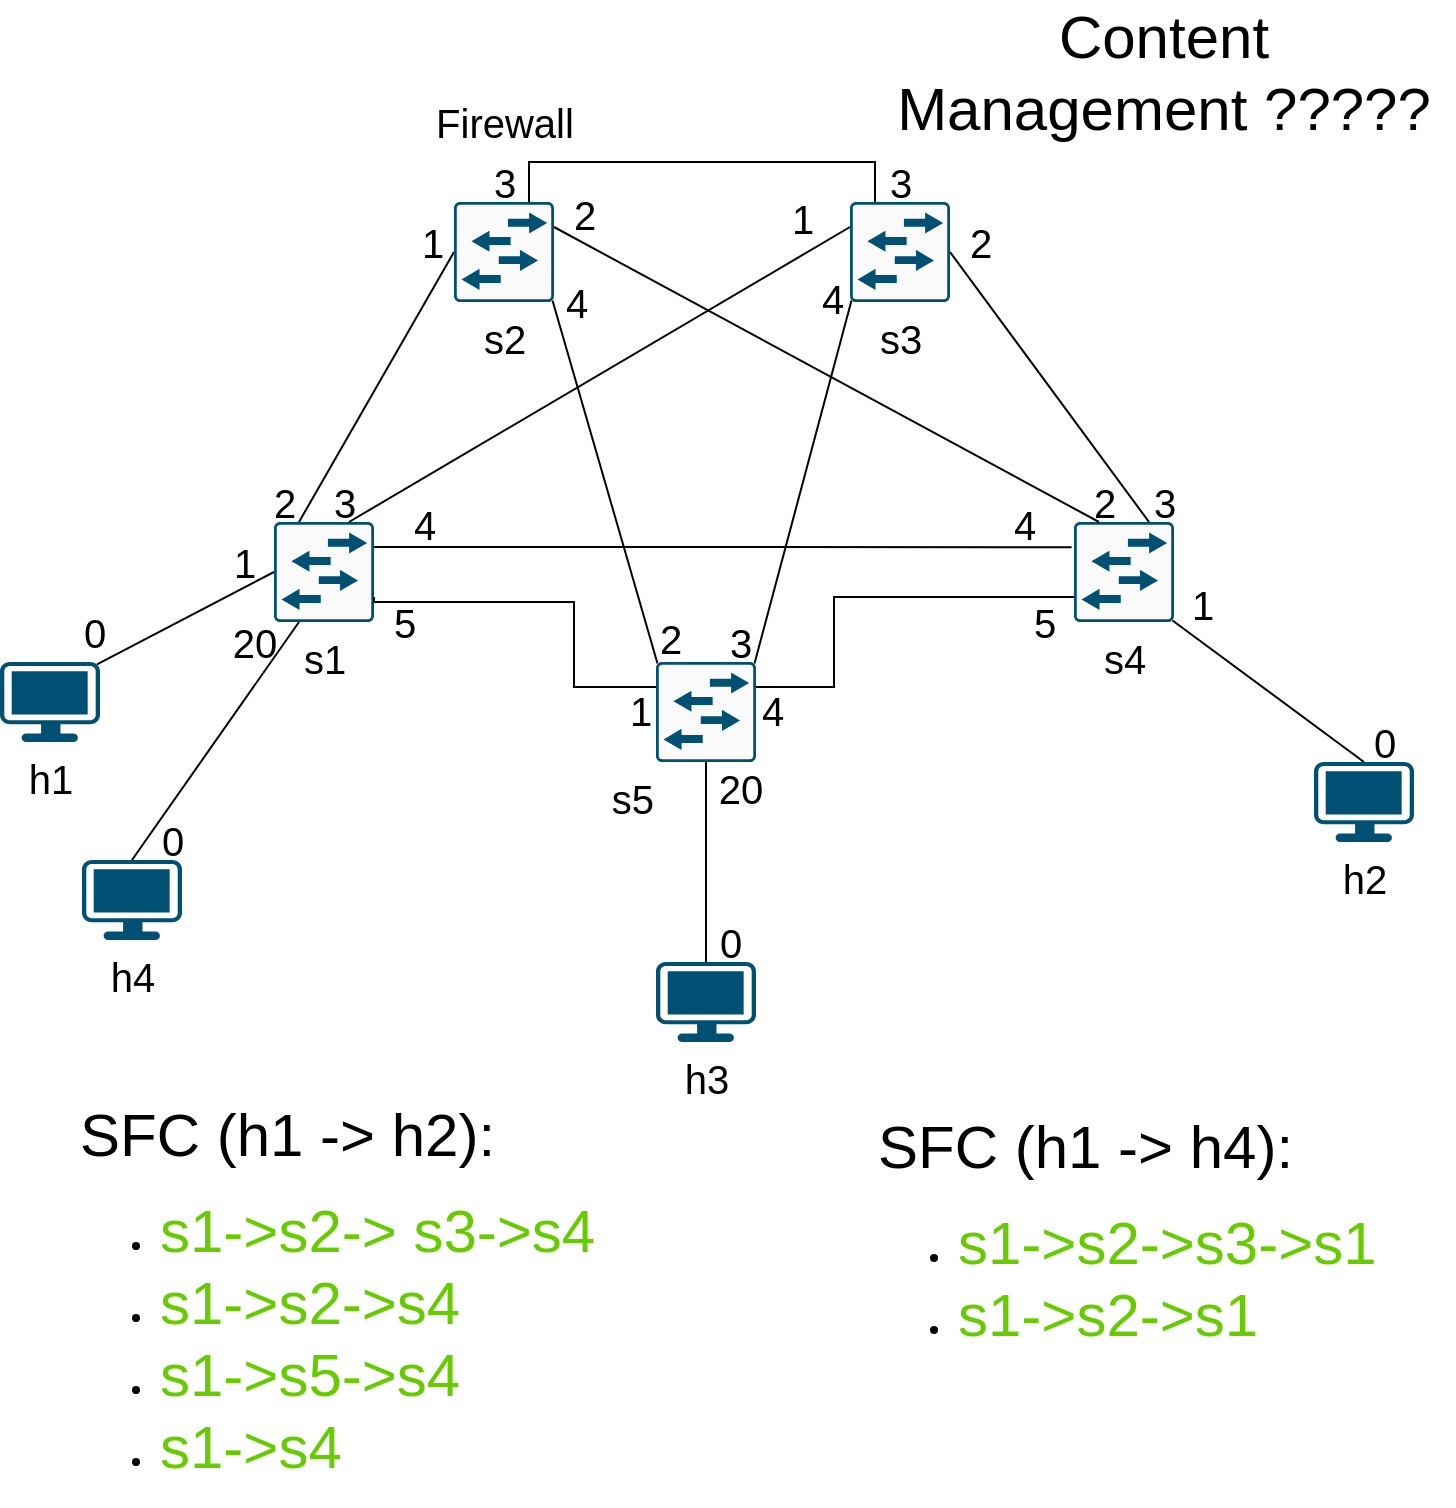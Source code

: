 <mxfile version="20.8.16" type="device"><diagram name="Página-1" id="FMIssGx31ZWzAPNsEll5"><mxGraphModel dx="1036" dy="1823" grid="1" gridSize="10" guides="1" tooltips="1" connect="1" arrows="1" fold="1" page="1" pageScale="1" pageWidth="827" pageHeight="1169" math="0" shadow="0"><root><mxCell id="0"/><mxCell id="1" parent="0"/><mxCell id="IcSTJW2ZjOs-U5tJtDkX-16" style="hachureGap=4;orthogonalLoop=1;jettySize=auto;html=1;exitX=0.25;exitY=0;exitDx=0;exitDy=0;exitPerimeter=0;entryX=0;entryY=0.5;entryDx=0;entryDy=0;entryPerimeter=0;fontFamily=Helvetica;fontSize=16;rounded=1;shadow=0;strokeColor=default;startArrow=none;startFill=0;endArrow=none;endFill=0;" parent="1" source="IcSTJW2ZjOs-U5tJtDkX-1" target="IcSTJW2ZjOs-U5tJtDkX-4" edge="1"><mxGeometry relative="1" as="geometry"/></mxCell><mxCell id="IcSTJW2ZjOs-U5tJtDkX-1" value="s1" style="sketch=0;points=[[0.015,0.015,0],[0.985,0.015,0],[0.985,0.985,0],[0.015,0.985,0],[0.25,0,0],[0.5,0,0],[0.75,0,0],[1,0.25,0],[1,0.5,0],[1,0.75,0],[0.75,1,0],[0.5,1,0],[0.25,1,0],[0,0.75,0],[0,0.5,0],[0,0.25,0]];verticalLabelPosition=bottom;html=1;verticalAlign=top;aspect=fixed;align=center;pointerEvents=1;shape=mxgraph.cisco19.rect;prIcon=l2_switch;fillColor=#FAFAFA;strokeColor=#005073;hachureGap=4;jiggle=2;curveFitting=1;fontFamily=Helvetica;fontSize=20;labelPosition=center;" parent="1" vertex="1"><mxGeometry x="150" y="240" width="50" height="50" as="geometry"/></mxCell><mxCell id="IcSTJW2ZjOs-U5tJtDkX-17" style="hachureGap=4;orthogonalLoop=1;jettySize=auto;html=1;exitX=0.75;exitY=0;exitDx=0;exitDy=0;exitPerimeter=0;entryX=1;entryY=0.5;entryDx=0;entryDy=0;entryPerimeter=0;fontFamily=Helvetica;fontSize=16;rounded=1;shadow=0;strokeColor=default;startArrow=none;startFill=0;endArrow=none;endFill=0;" parent="1" source="IcSTJW2ZjOs-U5tJtDkX-2" target="IcSTJW2ZjOs-U5tJtDkX-3" edge="1"><mxGeometry relative="1" as="geometry"/></mxCell><mxCell id="IcSTJW2ZjOs-U5tJtDkX-2" value="s4" style="sketch=0;points=[[0.015,0.015,0],[0.985,0.015,0],[0.985,0.985,0],[0.015,0.985,0],[0.25,0,0],[0.5,0,0],[0.75,0,0],[1,0.25,0],[1,0.5,0],[1,0.75,0],[0.75,1,0],[0.5,1,0],[0.25,1,0],[0,0.75,0],[0,0.5,0],[0,0.25,0]];verticalLabelPosition=bottom;html=1;verticalAlign=top;aspect=fixed;align=center;pointerEvents=1;shape=mxgraph.cisco19.rect;prIcon=l2_switch;fillColor=#FAFAFA;strokeColor=#005073;hachureGap=4;jiggle=2;curveFitting=1;fontFamily=Helvetica;fontSize=20;" parent="1" vertex="1"><mxGeometry x="550" y="240" width="50" height="50" as="geometry"/></mxCell><mxCell id="IcSTJW2ZjOs-U5tJtDkX-18" style="hachureGap=4;orthogonalLoop=1;jettySize=auto;html=1;exitX=0;exitY=0.25;exitDx=0;exitDy=0;exitPerimeter=0;entryX=0.75;entryY=0;entryDx=0;entryDy=0;entryPerimeter=0;fontFamily=Helvetica;fontSize=16;rounded=1;shadow=0;strokeColor=default;startArrow=none;startFill=0;endArrow=none;endFill=0;" parent="1" source="IcSTJW2ZjOs-U5tJtDkX-3" target="IcSTJW2ZjOs-U5tJtDkX-1" edge="1"><mxGeometry relative="1" as="geometry"/></mxCell><mxCell id="IcSTJW2ZjOs-U5tJtDkX-3" value="s3" style="sketch=0;points=[[0.015,0.015,0],[0.985,0.015,0],[0.985,0.985,0],[0.015,0.985,0],[0.25,0,0],[0.5,0,0],[0.75,0,0],[1,0.25,0],[1,0.5,0],[1,0.75,0],[0.75,1,0],[0.5,1,0],[0.25,1,0],[0,0.75,0],[0,0.5,0],[0,0.25,0]];verticalLabelPosition=bottom;html=1;verticalAlign=top;aspect=fixed;align=center;pointerEvents=1;shape=mxgraph.cisco19.rect;prIcon=l2_switch;fillColor=#FAFAFA;strokeColor=#005073;hachureGap=4;jiggle=2;curveFitting=1;fontFamily=Helvetica;fontSize=20;" parent="1" vertex="1"><mxGeometry x="438" y="80" width="50" height="50" as="geometry"/></mxCell><mxCell id="IcSTJW2ZjOs-U5tJtDkX-19" style="hachureGap=4;orthogonalLoop=1;jettySize=auto;html=1;entryX=0.25;entryY=0;entryDx=0;entryDy=0;entryPerimeter=0;fontFamily=Helvetica;fontSize=16;rounded=1;shadow=0;strokeColor=default;startArrow=none;startFill=0;endArrow=none;endFill=0;exitX=1;exitY=0.25;exitDx=0;exitDy=0;exitPerimeter=0;" parent="1" source="IcSTJW2ZjOs-U5tJtDkX-4" target="IcSTJW2ZjOs-U5tJtDkX-2" edge="1"><mxGeometry relative="1" as="geometry"><mxPoint x="300" y="90" as="sourcePoint"/></mxGeometry></mxCell><mxCell id="PKB-Hc18oisr_aACpKpK-17" style="edgeStyle=none;hachureGap=4;orthogonalLoop=1;jettySize=auto;html=1;exitX=0.985;exitY=0.985;exitDx=0;exitDy=0;exitPerimeter=0;entryX=0.015;entryY=0.015;entryDx=0;entryDy=0;entryPerimeter=0;fontFamily=Architects Daughter;fontSource=https%3A%2F%2Ffonts.googleapis.com%2Fcss%3Ffamily%3DArchitects%2BDaughter;fontSize=16;endArrow=none;endFill=0;strokeColor=default;rounded=0;shadow=0;" parent="1" source="IcSTJW2ZjOs-U5tJtDkX-4" target="PKB-Hc18oisr_aACpKpK-1" edge="1"><mxGeometry relative="1" as="geometry"/></mxCell><mxCell id="IcSTJW2ZjOs-U5tJtDkX-4" value="s2" style="sketch=0;points=[[0.015,0.015,0],[0.985,0.015,0],[0.985,0.985,0],[0.015,0.985,0],[0.25,0,0],[0.5,0,0],[0.75,0,0],[1,0.25,0],[1,0.5,0],[1,0.75,0],[0.75,1,0],[0.5,1,0],[0.25,1,0],[0,0.75,0],[0,0.5,0],[0,0.25,0]];verticalLabelPosition=bottom;html=1;verticalAlign=top;aspect=fixed;align=center;pointerEvents=1;shape=mxgraph.cisco19.rect;prIcon=l2_switch;fillColor=#FAFAFA;strokeColor=#005073;hachureGap=4;jiggle=2;curveFitting=1;fontFamily=Helvetica;fontSize=20;" parent="1" vertex="1"><mxGeometry x="240" y="80" width="50" height="50" as="geometry"/></mxCell><mxCell id="IcSTJW2ZjOs-U5tJtDkX-15" style="hachureGap=4;orthogonalLoop=1;jettySize=auto;html=1;exitX=0.97;exitY=0.03;exitDx=0;exitDy=0;exitPerimeter=0;entryX=0;entryY=0.5;entryDx=0;entryDy=0;entryPerimeter=0;fontFamily=Helvetica;fontSize=16;rounded=1;shadow=0;strokeColor=default;startArrow=none;startFill=0;endArrow=none;endFill=0;" parent="1" source="IcSTJW2ZjOs-U5tJtDkX-5" target="IcSTJW2ZjOs-U5tJtDkX-1" edge="1"><mxGeometry relative="1" as="geometry"/></mxCell><mxCell id="IcSTJW2ZjOs-U5tJtDkX-5" value="h1" style="points=[[0.03,0.03,0],[0.5,0,0],[0.97,0.03,0],[1,0.4,0],[0.97,0.745,0],[0.5,1,0],[0.03,0.745,0],[0,0.4,0]];verticalLabelPosition=bottom;sketch=0;html=1;verticalAlign=top;aspect=fixed;align=center;pointerEvents=1;shape=mxgraph.cisco19.workstation;fillColor=#005073;strokeColor=none;hachureGap=4;jiggle=2;curveFitting=1;fontFamily=Helvetica;fontSize=20;" parent="1" vertex="1"><mxGeometry x="13" y="310" width="50" height="40" as="geometry"/></mxCell><mxCell id="IcSTJW2ZjOs-U5tJtDkX-21" style="hachureGap=4;orthogonalLoop=1;jettySize=auto;html=1;exitX=0.5;exitY=0;exitDx=0;exitDy=0;exitPerimeter=0;entryX=0.985;entryY=0.985;entryDx=0;entryDy=0;entryPerimeter=0;fontFamily=Helvetica;fontSize=16;rounded=1;shadow=0;strokeColor=default;startArrow=none;startFill=0;endArrow=none;endFill=0;" parent="1" source="IcSTJW2ZjOs-U5tJtDkX-20" target="IcSTJW2ZjOs-U5tJtDkX-2" edge="1"><mxGeometry relative="1" as="geometry"/></mxCell><mxCell id="IcSTJW2ZjOs-U5tJtDkX-20" value="h2" style="points=[[0.03,0.03,0],[0.5,0,0],[0.97,0.03,0],[1,0.4,0],[0.97,0.745,0],[0.5,1,0],[0.03,0.745,0],[0,0.4,0]];verticalLabelPosition=bottom;sketch=0;html=1;verticalAlign=top;aspect=fixed;align=center;pointerEvents=1;shape=mxgraph.cisco19.workstation;fillColor=#005073;strokeColor=none;hachureGap=4;jiggle=2;curveFitting=1;fontFamily=Helvetica;fontSize=20;" parent="1" vertex="1"><mxGeometry x="670" y="360" width="50" height="40" as="geometry"/></mxCell><mxCell id="IcSTJW2ZjOs-U5tJtDkX-23" value="0" style="text;html=1;align=center;verticalAlign=middle;resizable=0;points=[];autosize=1;strokeColor=none;fillColor=none;fontSize=20;fontFamily=Helvetica;" parent="1" vertex="1"><mxGeometry x="45" y="275" width="30" height="40" as="geometry"/></mxCell><mxCell id="IcSTJW2ZjOs-U5tJtDkX-24" value="0" style="text;html=1;align=center;verticalAlign=middle;resizable=0;points=[];autosize=1;strokeColor=none;fillColor=none;fontSize=20;fontFamily=Helvetica;" parent="1" vertex="1"><mxGeometry x="690" y="330" width="30" height="40" as="geometry"/></mxCell><mxCell id="IcSTJW2ZjOs-U5tJtDkX-25" value="1" style="text;html=1;align=center;verticalAlign=middle;resizable=0;points=[];autosize=1;strokeColor=none;fillColor=none;fontSize=20;fontFamily=Helvetica;" parent="1" vertex="1"><mxGeometry x="120" y="240" width="30" height="40" as="geometry"/></mxCell><mxCell id="IcSTJW2ZjOs-U5tJtDkX-26" value="1" style="text;html=1;align=center;verticalAlign=middle;resizable=0;points=[];autosize=1;strokeColor=none;fillColor=none;fontSize=20;fontFamily=Helvetica;" parent="1" vertex="1"><mxGeometry x="599" y="261" width="30" height="40" as="geometry"/></mxCell><mxCell id="IcSTJW2ZjOs-U5tJtDkX-27" value="1" style="text;html=1;align=center;verticalAlign=middle;resizable=0;points=[];autosize=1;strokeColor=none;fillColor=none;fontSize=20;fontFamily=Helvetica;" parent="1" vertex="1"><mxGeometry x="214" y="80" width="30" height="40" as="geometry"/></mxCell><mxCell id="IcSTJW2ZjOs-U5tJtDkX-28" value="1" style="text;html=1;align=center;verticalAlign=middle;resizable=0;points=[];autosize=1;strokeColor=none;fillColor=none;fontSize=20;fontFamily=Helvetica;" parent="1" vertex="1"><mxGeometry x="399" y="68" width="30" height="40" as="geometry"/></mxCell><mxCell id="IcSTJW2ZjOs-U5tJtDkX-29" value="2" style="text;html=1;align=center;verticalAlign=middle;resizable=0;points=[];autosize=1;strokeColor=none;fillColor=none;fontSize=20;fontFamily=Helvetica;" parent="1" vertex="1"><mxGeometry x="140" y="210" width="30" height="40" as="geometry"/></mxCell><mxCell id="IcSTJW2ZjOs-U5tJtDkX-30" value="3" style="text;html=1;align=center;verticalAlign=middle;resizable=0;points=[];autosize=1;strokeColor=none;fillColor=none;fontSize=20;fontFamily=Helvetica;" parent="1" vertex="1"><mxGeometry x="170" y="210" width="30" height="40" as="geometry"/></mxCell><mxCell id="IcSTJW2ZjOs-U5tJtDkX-31" value="2" style="text;html=1;align=center;verticalAlign=middle;resizable=0;points=[];autosize=1;strokeColor=none;fillColor=none;fontSize=20;fontFamily=Helvetica;" parent="1" vertex="1"><mxGeometry x="290" y="66" width="30" height="40" as="geometry"/></mxCell><mxCell id="IcSTJW2ZjOs-U5tJtDkX-32" value="2" style="text;html=1;align=center;verticalAlign=middle;resizable=0;points=[];autosize=1;strokeColor=none;fillColor=none;fontSize=20;fontFamily=Helvetica;" parent="1" vertex="1"><mxGeometry x="550" y="210" width="30" height="40" as="geometry"/></mxCell><mxCell id="IcSTJW2ZjOs-U5tJtDkX-33" value="2" style="text;html=1;align=center;verticalAlign=middle;resizable=0;points=[];autosize=1;strokeColor=none;fillColor=none;fontSize=20;fontFamily=Helvetica;" parent="1" vertex="1"><mxGeometry x="488" y="80" width="30" height="40" as="geometry"/></mxCell><mxCell id="IcSTJW2ZjOs-U5tJtDkX-34" value="3" style="text;html=1;align=center;verticalAlign=middle;resizable=0;points=[];autosize=1;strokeColor=none;fillColor=none;fontSize=20;fontFamily=Helvetica;" parent="1" vertex="1"><mxGeometry x="580" y="210" width="30" height="40" as="geometry"/></mxCell><mxCell id="zuttl3p_bnv3IiQKuOGB-2" style="edgeStyle=orthogonalEdgeStyle;rounded=0;orthogonalLoop=1;jettySize=auto;html=1;exitX=1;exitY=0.25;exitDx=0;exitDy=0;exitPerimeter=0;entryX=-0.04;entryY=1.065;entryDx=0;entryDy=0;entryPerimeter=0;endArrow=none;endFill=0;" parent="1" source="IcSTJW2ZjOs-U5tJtDkX-1" target="IcSTJW2ZjOs-U5tJtDkX-32" edge="1"><mxGeometry relative="1" as="geometry"/></mxCell><mxCell id="zuttl3p_bnv3IiQKuOGB-4" value="4" style="text;html=1;align=center;verticalAlign=middle;resizable=0;points=[];autosize=1;strokeColor=none;fillColor=none;fontSize=20;fontFamily=Helvetica;" parent="1" vertex="1"><mxGeometry x="210" y="221" width="30" height="40" as="geometry"/></mxCell><mxCell id="zuttl3p_bnv3IiQKuOGB-5" value="4" style="text;html=1;align=center;verticalAlign=middle;resizable=0;points=[];autosize=1;strokeColor=none;fillColor=none;fontSize=20;fontFamily=Helvetica;" parent="1" vertex="1"><mxGeometry x="510" y="221" width="30" height="40" as="geometry"/></mxCell><mxCell id="zuttl3p_bnv3IiQKuOGB-6" style="edgeStyle=orthogonalEdgeStyle;rounded=0;orthogonalLoop=1;jettySize=auto;html=1;exitX=0.75;exitY=0;exitDx=0;exitDy=0;exitPerimeter=0;entryX=0.25;entryY=0;entryDx=0;entryDy=0;entryPerimeter=0;endArrow=none;endFill=0;" parent="1" source="IcSTJW2ZjOs-U5tJtDkX-4" target="IcSTJW2ZjOs-U5tJtDkX-3" edge="1"><mxGeometry relative="1" as="geometry"/></mxCell><mxCell id="zuttl3p_bnv3IiQKuOGB-7" value="3" style="text;html=1;align=center;verticalAlign=middle;resizable=0;points=[];autosize=1;strokeColor=none;fillColor=none;fontSize=20;fontFamily=Helvetica;" parent="1" vertex="1"><mxGeometry x="448" y="50" width="30" height="40" as="geometry"/></mxCell><mxCell id="zuttl3p_bnv3IiQKuOGB-8" value="3" style="text;html=1;align=center;verticalAlign=middle;resizable=0;points=[];autosize=1;strokeColor=none;fillColor=none;fontSize=20;fontFamily=Helvetica;" parent="1" vertex="1"><mxGeometry x="250" y="50" width="30" height="40" as="geometry"/></mxCell><mxCell id="PKB-Hc18oisr_aACpKpK-28" style="edgeStyle=none;rounded=0;hachureGap=4;orthogonalLoop=1;jettySize=auto;html=1;exitX=0.5;exitY=1;exitDx=0;exitDy=0;exitPerimeter=0;entryX=0.5;entryY=0;entryDx=0;entryDy=0;entryPerimeter=0;shadow=0;strokeColor=default;fontFamily=Architects Daughter;fontSource=https%3A%2F%2Ffonts.googleapis.com%2Fcss%3Ffamily%3DArchitects%2BDaughter;fontSize=16;endArrow=none;endFill=0;" parent="1" source="PKB-Hc18oisr_aACpKpK-1" target="PKB-Hc18oisr_aACpKpK-25" edge="1"><mxGeometry relative="1" as="geometry"/></mxCell><mxCell id="PKB-Hc18oisr_aACpKpK-1" value="s5" style="sketch=0;points=[[0.015,0.015,0],[0.985,0.015,0],[0.985,0.985,0],[0.015,0.985,0],[0.25,0,0],[0.5,0,0],[0.75,0,0],[1,0.25,0],[1,0.5,0],[1,0.75,0],[0.75,1,0],[0.5,1,0],[0.25,1,0],[0,0.75,0],[0,0.5,0],[0,0.25,0]];verticalLabelPosition=bottom;html=1;verticalAlign=top;aspect=fixed;align=right;pointerEvents=1;shape=mxgraph.cisco19.rect;prIcon=l2_switch;fillColor=#FAFAFA;strokeColor=#005073;hachureGap=4;jiggle=2;curveFitting=1;fontFamily=Helvetica;fontSize=20;labelBackgroundColor=none;labelPosition=left;" parent="1" vertex="1"><mxGeometry x="341" y="310" width="50" height="50" as="geometry"/></mxCell><mxCell id="PKB-Hc18oisr_aACpKpK-4" value="5" style="text;html=1;align=center;verticalAlign=middle;resizable=0;points=[];autosize=1;strokeColor=none;fillColor=none;fontSize=20;fontFamily=Helvetica;" parent="1" vertex="1"><mxGeometry x="200" y="270" width="30" height="40" as="geometry"/></mxCell><mxCell id="PKB-Hc18oisr_aACpKpK-5" value="5" style="text;html=1;align=center;verticalAlign=middle;resizable=0;points=[];autosize=1;strokeColor=none;fillColor=none;fontSize=20;fontFamily=Helvetica;" parent="1" vertex="1"><mxGeometry x="520" y="270" width="30" height="40" as="geometry"/></mxCell><mxCell id="PKB-Hc18oisr_aACpKpK-8" style="edgeStyle=orthogonalEdgeStyle;rounded=0;orthogonalLoop=1;jettySize=auto;html=1;entryX=0;entryY=0.25;entryDx=0;entryDy=0;entryPerimeter=0;endArrow=none;endFill=0;exitX=1;exitY=0.75;exitDx=0;exitDy=0;exitPerimeter=0;" parent="1" source="IcSTJW2ZjOs-U5tJtDkX-1" target="PKB-Hc18oisr_aACpKpK-1" edge="1"><mxGeometry relative="1" as="geometry"><mxPoint x="250" y="280" as="sourcePoint"/><mxPoint x="587.8" y="460" as="targetPoint"/><Array as="points"><mxPoint x="200" y="280"/><mxPoint x="300" y="280"/><mxPoint x="300" y="323"/></Array></mxGeometry></mxCell><mxCell id="PKB-Hc18oisr_aACpKpK-9" style="edgeStyle=orthogonalEdgeStyle;rounded=0;orthogonalLoop=1;jettySize=auto;html=1;entryX=0;entryY=0.75;entryDx=0;entryDy=0;entryPerimeter=0;endArrow=none;endFill=0;exitX=1;exitY=0.25;exitDx=0;exitDy=0;exitPerimeter=0;" parent="1" source="PKB-Hc18oisr_aACpKpK-1" target="IcSTJW2ZjOs-U5tJtDkX-2" edge="1"><mxGeometry relative="1" as="geometry"><mxPoint x="433" y="400" as="sourcePoint"/><mxPoint x="573" y="457.5" as="targetPoint"/><Array as="points"><mxPoint x="430" y="323"/><mxPoint x="430" y="278"/></Array></mxGeometry></mxCell><mxCell id="PKB-Hc18oisr_aACpKpK-10" value="1" style="text;html=1;align=center;verticalAlign=middle;resizable=0;points=[];autosize=1;strokeColor=none;fillColor=none;fontSize=20;fontFamily=Helvetica;" parent="1" vertex="1"><mxGeometry x="318" y="314" width="30" height="40" as="geometry"/></mxCell><mxCell id="PKB-Hc18oisr_aACpKpK-11" value="4" style="text;html=1;align=center;verticalAlign=middle;resizable=0;points=[];autosize=1;strokeColor=none;fillColor=none;fontSize=20;fontFamily=Helvetica;" parent="1" vertex="1"><mxGeometry x="384" y="314" width="30" height="40" as="geometry"/></mxCell><mxCell id="PKB-Hc18oisr_aACpKpK-18" style="edgeStyle=none;hachureGap=4;orthogonalLoop=1;jettySize=auto;html=1;exitX=0.015;exitY=0.985;exitDx=0;exitDy=0;exitPerimeter=0;entryX=0.985;entryY=0.015;entryDx=0;entryDy=0;entryPerimeter=0;fontFamily=Architects Daughter;fontSource=https%3A%2F%2Ffonts.googleapis.com%2Fcss%3Ffamily%3DArchitects%2BDaughter;fontSize=16;endArrow=none;endFill=0;strokeColor=default;rounded=0;shadow=0;" parent="1" source="IcSTJW2ZjOs-U5tJtDkX-3" target="PKB-Hc18oisr_aACpKpK-1" edge="1"><mxGeometry relative="1" as="geometry"><mxPoint x="299.25" y="139.25" as="sourcePoint"/><mxPoint x="351.75" y="320.75" as="targetPoint"/></mxGeometry></mxCell><mxCell id="PKB-Hc18oisr_aACpKpK-19" value="2" style="text;html=1;align=center;verticalAlign=middle;resizable=0;points=[];autosize=1;strokeColor=none;fillColor=none;fontSize=20;fontFamily=Helvetica;" parent="1" vertex="1"><mxGeometry x="333" y="278" width="30" height="40" as="geometry"/></mxCell><mxCell id="PKB-Hc18oisr_aACpKpK-20" value="3" style="text;html=1;align=center;verticalAlign=middle;resizable=0;points=[];autosize=1;strokeColor=none;fillColor=none;fontSize=20;fontFamily=Helvetica;" parent="1" vertex="1"><mxGeometry x="368" y="280" width="30" height="40" as="geometry"/></mxCell><mxCell id="PKB-Hc18oisr_aACpKpK-23" value="4" style="text;html=1;align=center;verticalAlign=middle;resizable=0;points=[];autosize=1;strokeColor=none;fillColor=none;fontSize=20;fontFamily=Helvetica;" parent="1" vertex="1"><mxGeometry x="414" y="108" width="30" height="40" as="geometry"/></mxCell><mxCell id="PKB-Hc18oisr_aACpKpK-24" value="4" style="text;html=1;align=center;verticalAlign=middle;resizable=0;points=[];autosize=1;strokeColor=none;fillColor=none;fontSize=20;fontFamily=Helvetica;" parent="1" vertex="1"><mxGeometry x="286" y="110" width="30" height="40" as="geometry"/></mxCell><mxCell id="PKB-Hc18oisr_aACpKpK-25" value="h3" style="points=[[0.03,0.03,0],[0.5,0,0],[0.97,0.03,0],[1,0.4,0],[0.97,0.745,0],[0.5,1,0],[0.03,0.745,0],[0,0.4,0]];verticalLabelPosition=bottom;sketch=0;html=1;verticalAlign=top;aspect=fixed;align=center;pointerEvents=1;shape=mxgraph.cisco19.workstation;fillColor=#005073;strokeColor=none;hachureGap=4;jiggle=2;curveFitting=1;fontFamily=Helvetica;fontSize=20;" parent="1" vertex="1"><mxGeometry x="341" y="460" width="50" height="40" as="geometry"/></mxCell><mxCell id="PKB-Hc18oisr_aACpKpK-26" value="h4" style="points=[[0.03,0.03,0],[0.5,0,0],[0.97,0.03,0],[1,0.4,0],[0.97,0.745,0],[0.5,1,0],[0.03,0.745,0],[0,0.4,0]];verticalLabelPosition=bottom;sketch=0;html=1;verticalAlign=top;aspect=fixed;align=center;pointerEvents=1;shape=mxgraph.cisco19.workstation;fillColor=#005073;strokeColor=none;hachureGap=4;jiggle=2;curveFitting=1;fontFamily=Helvetica;fontSize=20;" parent="1" vertex="1"><mxGeometry x="54" y="409" width="50" height="40" as="geometry"/></mxCell><mxCell id="PKB-Hc18oisr_aACpKpK-31" value="0" style="text;html=1;align=center;verticalAlign=middle;resizable=0;points=[];autosize=1;strokeColor=none;fillColor=none;fontSize=20;fontFamily=Helvetica;" parent="1" vertex="1"><mxGeometry x="363" y="430" width="30" height="40" as="geometry"/></mxCell><mxCell id="PKB-Hc18oisr_aACpKpK-32" value="0" style="text;html=1;align=center;verticalAlign=middle;resizable=0;points=[];autosize=1;strokeColor=none;fillColor=none;fontSize=20;fontFamily=Helvetica;" parent="1" vertex="1"><mxGeometry x="84" y="379" width="30" height="40" as="geometry"/></mxCell><mxCell id="PKB-Hc18oisr_aACpKpK-33" value="20" style="text;html=1;align=center;verticalAlign=middle;resizable=0;points=[];autosize=1;strokeColor=none;fillColor=none;fontSize=20;fontFamily=Helvetica;" parent="1" vertex="1"><mxGeometry x="358" y="353" width="50" height="40" as="geometry"/></mxCell><mxCell id="PKB-Hc18oisr_aACpKpK-34" style="hachureGap=4;orthogonalLoop=1;jettySize=auto;html=1;exitX=0.5;exitY=0;exitDx=0;exitDy=0;exitPerimeter=0;entryX=0.25;entryY=1;entryDx=0;entryDy=0;entryPerimeter=0;fontFamily=Helvetica;fontSize=16;rounded=1;shadow=0;strokeColor=default;startArrow=none;startFill=0;endArrow=none;endFill=0;" parent="1" source="PKB-Hc18oisr_aACpKpK-26" target="IcSTJW2ZjOs-U5tJtDkX-1" edge="1"><mxGeometry relative="1" as="geometry"><mxPoint x="65" y="370" as="sourcePoint"/><mxPoint x="160.75" y="299.25" as="targetPoint"/></mxGeometry></mxCell><mxCell id="PKB-Hc18oisr_aACpKpK-37" value="20" style="text;html=1;align=center;verticalAlign=middle;resizable=0;points=[];autosize=1;strokeColor=none;fillColor=none;fontSize=20;fontFamily=Helvetica;" parent="1" vertex="1"><mxGeometry x="115" y="280" width="50" height="40" as="geometry"/></mxCell><mxCell id="NeKjC5kjequ8XFu6P4HA-1" value="&lt;span style=&quot;font-size: 30px; background-color: initial;&quot;&gt;SFC (h1 -&amp;gt; h2):&amp;nbsp;&lt;/span&gt;&lt;br&gt;&lt;ul&gt;&lt;li&gt;&lt;font color=&quot;#66cc00&quot; style=&quot;font-size: 30px;&quot;&gt;s1-&amp;gt;s2-&amp;gt; s3-&amp;gt;s4&lt;/font&gt;&lt;/li&gt;&lt;li&gt;&lt;font color=&quot;#66cc00&quot; style=&quot;font-size: 30px;&quot;&gt;s1-&amp;gt;s2-&amp;gt;s4&lt;/font&gt;&lt;/li&gt;&lt;li&gt;&lt;font color=&quot;#66cc00&quot; style=&quot;font-size: 30px;&quot;&gt;s1-&amp;gt;s5-&amp;gt;s4&lt;/font&gt;&lt;/li&gt;&lt;li&gt;&lt;font color=&quot;#66cc00&quot; style=&quot;font-size: 30px;&quot;&gt;s1-&amp;gt;s4&lt;/font&gt;&lt;/li&gt;&lt;/ul&gt;" style="text;html=1;align=left;verticalAlign=middle;whiteSpace=wrap;rounded=0;" vertex="1" parent="1"><mxGeometry x="51" y="550" width="290" height="160" as="geometry"/></mxCell><mxCell id="NeKjC5kjequ8XFu6P4HA-2" value="&lt;span style=&quot;font-size: 30px; background-color: initial;&quot;&gt;SFC (h1 -&amp;gt; h4):&amp;nbsp;&lt;/span&gt;&lt;br&gt;&lt;ul&gt;&lt;li&gt;&lt;span style=&quot;font-size: 30px; color: rgb(102, 204, 0); background-color: initial;&quot;&gt;s1-&amp;gt;s2-&amp;gt;s3-&amp;gt;s1&lt;/span&gt;&lt;br&gt;&lt;/li&gt;&lt;li&gt;&lt;font color=&quot;#66cc00&quot; style=&quot;font-size: 30px;&quot;&gt;s1-&amp;gt;s2-&amp;gt;s1&lt;/font&gt;&lt;/li&gt;&lt;/ul&gt;" style="text;html=1;align=left;verticalAlign=middle;whiteSpace=wrap;rounded=0;" vertex="1" parent="1"><mxGeometry x="450" y="520" width="290" height="160" as="geometry"/></mxCell><mxCell id="NeKjC5kjequ8XFu6P4HA-3" value="Firewall" style="text;html=1;align=center;verticalAlign=middle;resizable=0;points=[];autosize=1;strokeColor=none;fillColor=none;fontSize=20;fontFamily=Helvetica;" vertex="1" parent="1"><mxGeometry x="220" y="20" width="90" height="40" as="geometry"/></mxCell><mxCell id="NeKjC5kjequ8XFu6P4HA-4" value="&lt;font style=&quot;font-size: 30px;&quot;&gt;Content Management ?????&lt;/font&gt;" style="text;html=1;align=center;verticalAlign=middle;whiteSpace=wrap;rounded=0;" vertex="1" parent="1"><mxGeometry x="460" y="-20" width="270" height="70" as="geometry"/></mxCell></root></mxGraphModel></diagram></mxfile>
